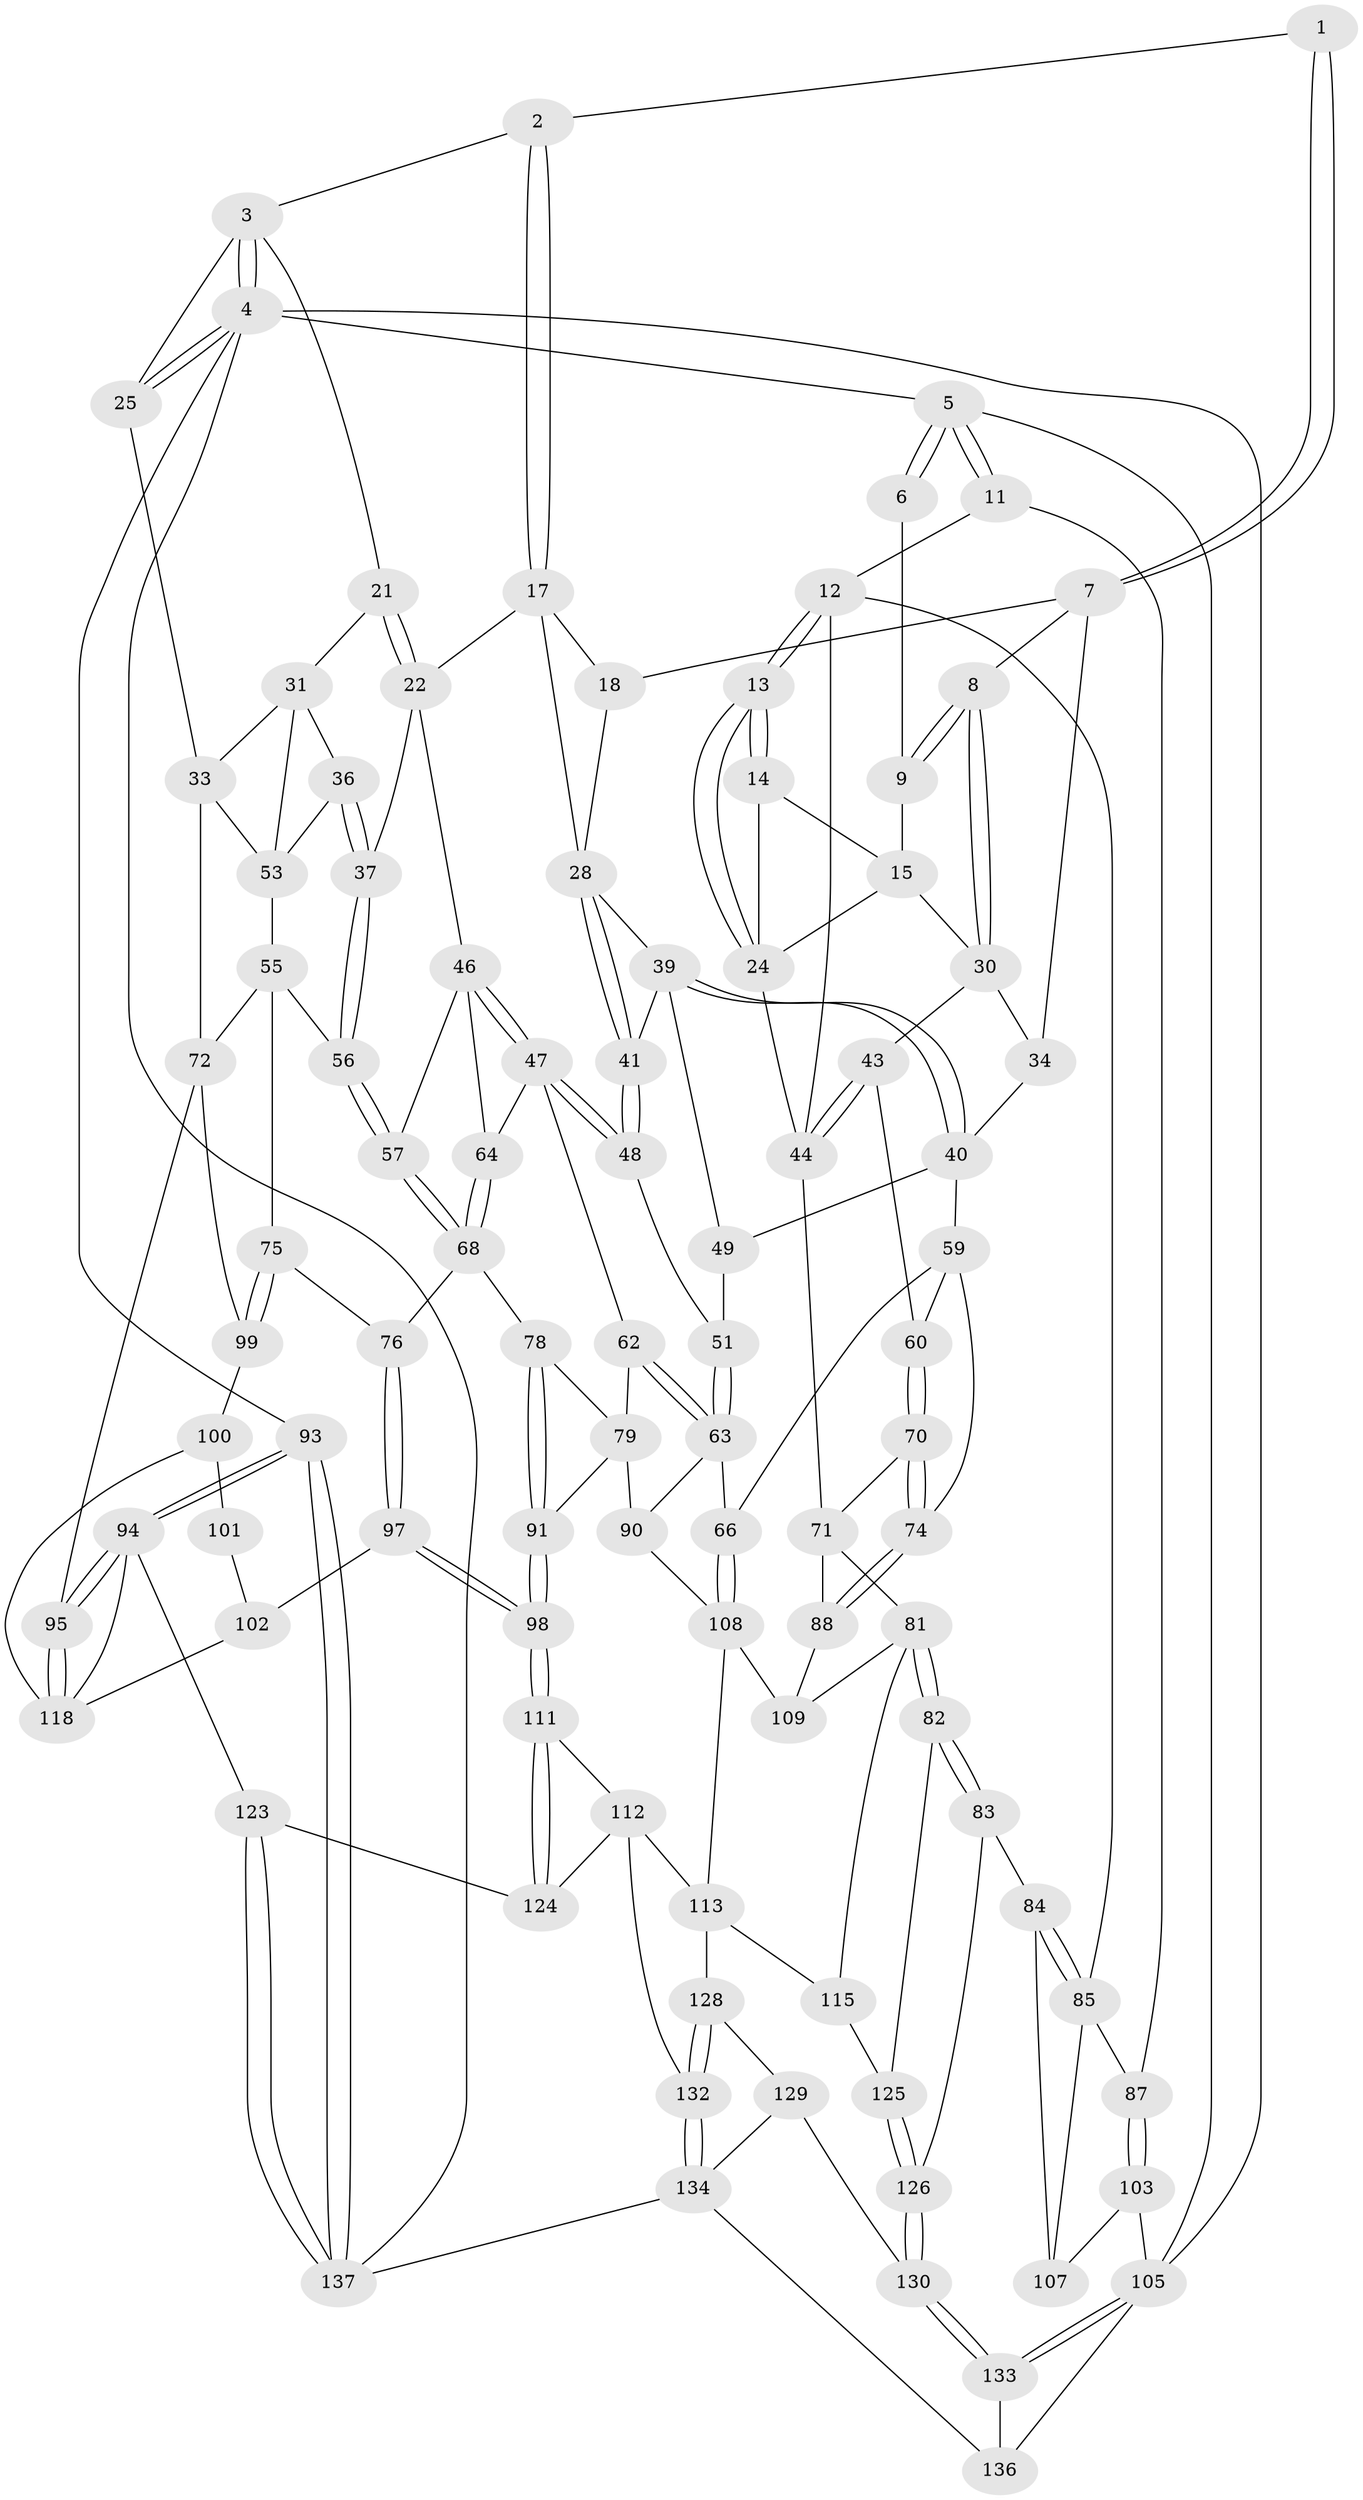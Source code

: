 // Generated by graph-tools (version 1.1) at 2025/24/03/03/25 07:24:37]
// undirected, 96 vertices, 213 edges
graph export_dot {
graph [start="1"]
  node [color=gray90,style=filled];
  1 [pos="+0.5417281111488652+0"];
  2 [pos="+0.6296639163166224+0"];
  3 [pos="+0.650404140521526+0",super="+20"];
  4 [pos="+1+0",super="+92"];
  5 [pos="+0+0"];
  6 [pos="+0.2927569591101395+0"];
  7 [pos="+0.36918237307786483+0.15411688814909363",super="+19"];
  8 [pos="+0.3307630116099945+0.14654014670366916"];
  9 [pos="+0.32188550697088003+0.1373710143513338",super="+10"];
  11 [pos="+0+0.10022442150578849"];
  12 [pos="+0+0.12771839220952497",super="+52"];
  13 [pos="+0+0.1438816228496222"];
  14 [pos="+0.23456958460187358+0.019202113515514305",super="+16"];
  15 [pos="+0.25009893354588897+0.14509528402184096",super="+26"];
  17 [pos="+0.5788784326958379+0.08391115543858418",super="+23"];
  18 [pos="+0.5215387192087033+0.12977166148931482"];
  21 [pos="+0.8139338462739462+0.14774450251059518"];
  22 [pos="+0.680047925023961+0.22782191959440504",super="+38"];
  24 [pos="+0.007789385713075792+0.153332667879815",super="+27"];
  25 [pos="+1+0"];
  28 [pos="+0.5864418419816312+0.24690675377430976",super="+29"];
  30 [pos="+0.2606247324538912+0.2667073788488476",super="+35"];
  31 [pos="+0.8347292946181842+0.16309633979944896",super="+32"];
  33 [pos="+1+0.17433853975931837",super="+69"];
  34 [pos="+0.4285818589132023+0.28907977540122093"];
  36 [pos="+0.844035536868675+0.2932404625944164"];
  37 [pos="+0.8422760599635485+0.296899914467349"];
  39 [pos="+0.5143963232705911+0.25565294845427716",super="+42"];
  40 [pos="+0.43916650864601786+0.2975905531172969",super="+50"];
  41 [pos="+0.5663660696599774+0.3081548741384598"];
  43 [pos="+0.2620866456427796+0.34956042284935823"];
  44 [pos="+0.23493600804165737+0.38603932434842053",super="+45"];
  46 [pos="+0.6807930368031242+0.30313432432997617",super="+58"];
  47 [pos="+0.6404846774437869+0.3577804901883493",super="+61"];
  48 [pos="+0.5966279265189164+0.33712276306032807"];
  49 [pos="+0.4916636915033317+0.3442027180816278"];
  51 [pos="+0.512050330909137+0.3538519165251049"];
  53 [pos="+0.9169347123491474+0.27907979202530275",super="+54"];
  55 [pos="+0.9021288541170398+0.39085595521013367",super="+73"];
  56 [pos="+0.8383608298747508+0.3854512226647675"];
  57 [pos="+0.834125311568051+0.3887304989900418"];
  59 [pos="+0.4384886534208819+0.3914253553005561",super="+67"];
  60 [pos="+0.40753553497112416+0.3982047191071598"];
  62 [pos="+0.6296643683323835+0.4181627936595474"];
  63 [pos="+0.6003704558547944+0.4486954081163671",super="+65"];
  64 [pos="+0.7290693940417544+0.39664916595782684"];
  66 [pos="+0.5649960470811841+0.5062127136978761"];
  68 [pos="+0.8088039378784201+0.43976853326191667",super="+77"];
  70 [pos="+0.3333367916668373+0.457763305149855"];
  71 [pos="+0.25150311545241144+0.39928121564344216",super="+80"];
  72 [pos="+1+0.5436856384515794",super="+96"];
  74 [pos="+0.37075531186814165+0.5482486604844155"];
  75 [pos="+0.8922267476463066+0.5278148122265264"];
  76 [pos="+0.8254183603720233+0.5095555485544511"];
  78 [pos="+0.7593311557750879+0.4640530100195514"];
  79 [pos="+0.7375974681314051+0.46193790899725945",super="+89"];
  81 [pos="+0.29100444271495435+0.6395909821626667",super="+116"];
  82 [pos="+0.26451189006615505+0.6533061884562309"];
  83 [pos="+0.25931346651499443+0.6554683154567543",super="+127"];
  84 [pos="+0.20217376144609056+0.6230197294903349",super="+119"];
  85 [pos="+0.13448767720507165+0.5664037329730905",super="+86"];
  87 [pos="+0+0.32339044126539"];
  88 [pos="+0.3503360471954416+0.5916854711127661"];
  90 [pos="+0.6274500323655162+0.5667432579548158"];
  91 [pos="+0.6876278927196924+0.6012281171940291"];
  93 [pos="+1+1"];
  94 [pos="+1+0.9415372593069721",super="+122"];
  95 [pos="+1+0.7630753840931115"];
  97 [pos="+0.7727865026012295+0.6284963927128256"];
  98 [pos="+0.7246442973028916+0.6356959581624863"];
  99 [pos="+0.976647596960167+0.6051403248020771"];
  100 [pos="+0.944523895083199+0.6233588809182453",super="+117"];
  101 [pos="+0.8830127366430837+0.6417593258342006"];
  102 [pos="+0.8198096713319757+0.6567126511992506"];
  103 [pos="+0+0.5199122404893814",super="+104"];
  105 [pos="+0+1",super="+106"];
  107 [pos="+0.10267552973121102+0.5696928562934318",super="+120"];
  108 [pos="+0.4867365701665704+0.6344373980946361",super="+110"];
  109 [pos="+0.47041338223794243+0.6325286030915459"];
  111 [pos="+0.6696858107994494+0.7624625667284473"];
  112 [pos="+0.6182246995716844+0.7709024814675471",super="+131"];
  113 [pos="+0.5469656122829638+0.7481907530796964",super="+114"];
  115 [pos="+0.48285837889063293+0.7734023136575573"];
  118 [pos="+0.9045514206011726+0.7580813643283595",super="+121"];
  123 [pos="+0.7985793134899192+0.8572044126798594"];
  124 [pos="+0.7043681700047394+0.7921858603044782"];
  125 [pos="+0.41194881925263693+0.7543416355664766"];
  126 [pos="+0.26177447152623773+0.8027075303265709"];
  128 [pos="+0.46920959990259464+0.8255463657064731"];
  129 [pos="+0.36202218687008814+0.8580651460738976"];
  130 [pos="+0.2765287933339378+0.8378133121072868"];
  132 [pos="+0.579533413409159+1"];
  133 [pos="+0.2611527629642988+0.8775133486856028"];
  134 [pos="+0.5943057858880132+1",super="+135"];
  136 [pos="+0.3958437463314129+1"];
  137 [pos="+0.7998410614919691+0.8664681703303055",super="+138"];
  1 -- 2;
  1 -- 7;
  1 -- 7;
  2 -- 3;
  2 -- 17;
  2 -- 17;
  3 -- 4;
  3 -- 4;
  3 -- 25;
  3 -- 21;
  4 -- 5;
  4 -- 25;
  4 -- 25;
  4 -- 105;
  4 -- 137;
  4 -- 93;
  5 -- 6;
  5 -- 6;
  5 -- 11;
  5 -- 11;
  5 -- 105;
  6 -- 9;
  7 -- 8;
  7 -- 18;
  7 -- 34;
  8 -- 9;
  8 -- 9;
  8 -- 30;
  8 -- 30;
  9 -- 15;
  11 -- 12;
  11 -- 87;
  12 -- 13;
  12 -- 13;
  12 -- 44;
  12 -- 85;
  13 -- 14;
  13 -- 14;
  13 -- 24;
  13 -- 24;
  14 -- 24;
  14 -- 15;
  15 -- 30;
  15 -- 24;
  17 -- 18;
  17 -- 28;
  17 -- 22;
  18 -- 28;
  21 -- 22;
  21 -- 22;
  21 -- 31;
  22 -- 46;
  22 -- 37;
  24 -- 44;
  25 -- 33;
  28 -- 41;
  28 -- 41;
  28 -- 39;
  30 -- 34;
  30 -- 43;
  31 -- 36;
  31 -- 33;
  31 -- 53;
  33 -- 72;
  33 -- 53;
  34 -- 40;
  36 -- 37;
  36 -- 37;
  36 -- 53;
  37 -- 56;
  37 -- 56;
  39 -- 40;
  39 -- 40;
  39 -- 41;
  39 -- 49;
  40 -- 49;
  40 -- 59;
  41 -- 48;
  41 -- 48;
  43 -- 44;
  43 -- 44;
  43 -- 60;
  44 -- 71;
  46 -- 47;
  46 -- 47;
  46 -- 64;
  46 -- 57;
  47 -- 48;
  47 -- 48;
  47 -- 64;
  47 -- 62;
  48 -- 51;
  49 -- 51;
  51 -- 63;
  51 -- 63;
  53 -- 55;
  55 -- 56;
  55 -- 72;
  55 -- 75;
  56 -- 57;
  56 -- 57;
  57 -- 68;
  57 -- 68;
  59 -- 60;
  59 -- 66;
  59 -- 74;
  60 -- 70;
  60 -- 70;
  62 -- 63;
  62 -- 63;
  62 -- 79;
  63 -- 66;
  63 -- 90;
  64 -- 68;
  64 -- 68;
  66 -- 108;
  66 -- 108;
  68 -- 76;
  68 -- 78;
  70 -- 71;
  70 -- 74;
  70 -- 74;
  71 -- 88;
  71 -- 81;
  72 -- 99;
  72 -- 95;
  74 -- 88;
  74 -- 88;
  75 -- 76;
  75 -- 99;
  75 -- 99;
  76 -- 97;
  76 -- 97;
  78 -- 79;
  78 -- 91;
  78 -- 91;
  79 -- 90;
  79 -- 91;
  81 -- 82;
  81 -- 82;
  81 -- 115;
  81 -- 109;
  82 -- 83;
  82 -- 83;
  82 -- 125;
  83 -- 84 [weight=2];
  83 -- 126;
  84 -- 85;
  84 -- 85;
  84 -- 107;
  85 -- 107;
  85 -- 87;
  87 -- 103;
  87 -- 103;
  88 -- 109;
  90 -- 108;
  91 -- 98;
  91 -- 98;
  93 -- 94;
  93 -- 94;
  93 -- 137;
  93 -- 137;
  94 -- 95;
  94 -- 95;
  94 -- 118;
  94 -- 123;
  95 -- 118;
  95 -- 118;
  97 -- 98;
  97 -- 98;
  97 -- 102;
  98 -- 111;
  98 -- 111;
  99 -- 100;
  100 -- 101 [weight=2];
  100 -- 118;
  101 -- 102;
  102 -- 118;
  103 -- 107 [weight=2];
  103 -- 105;
  105 -- 133;
  105 -- 133;
  105 -- 136;
  108 -- 109;
  108 -- 113;
  111 -- 112;
  111 -- 124;
  111 -- 124;
  112 -- 113;
  112 -- 132;
  112 -- 124;
  113 -- 128;
  113 -- 115;
  115 -- 125;
  123 -- 124;
  123 -- 137;
  123 -- 137;
  125 -- 126;
  125 -- 126;
  126 -- 130;
  126 -- 130;
  128 -- 129;
  128 -- 132;
  128 -- 132;
  129 -- 130;
  129 -- 134;
  130 -- 133;
  130 -- 133;
  132 -- 134;
  132 -- 134;
  133 -- 136;
  134 -- 137;
  134 -- 136;
}
